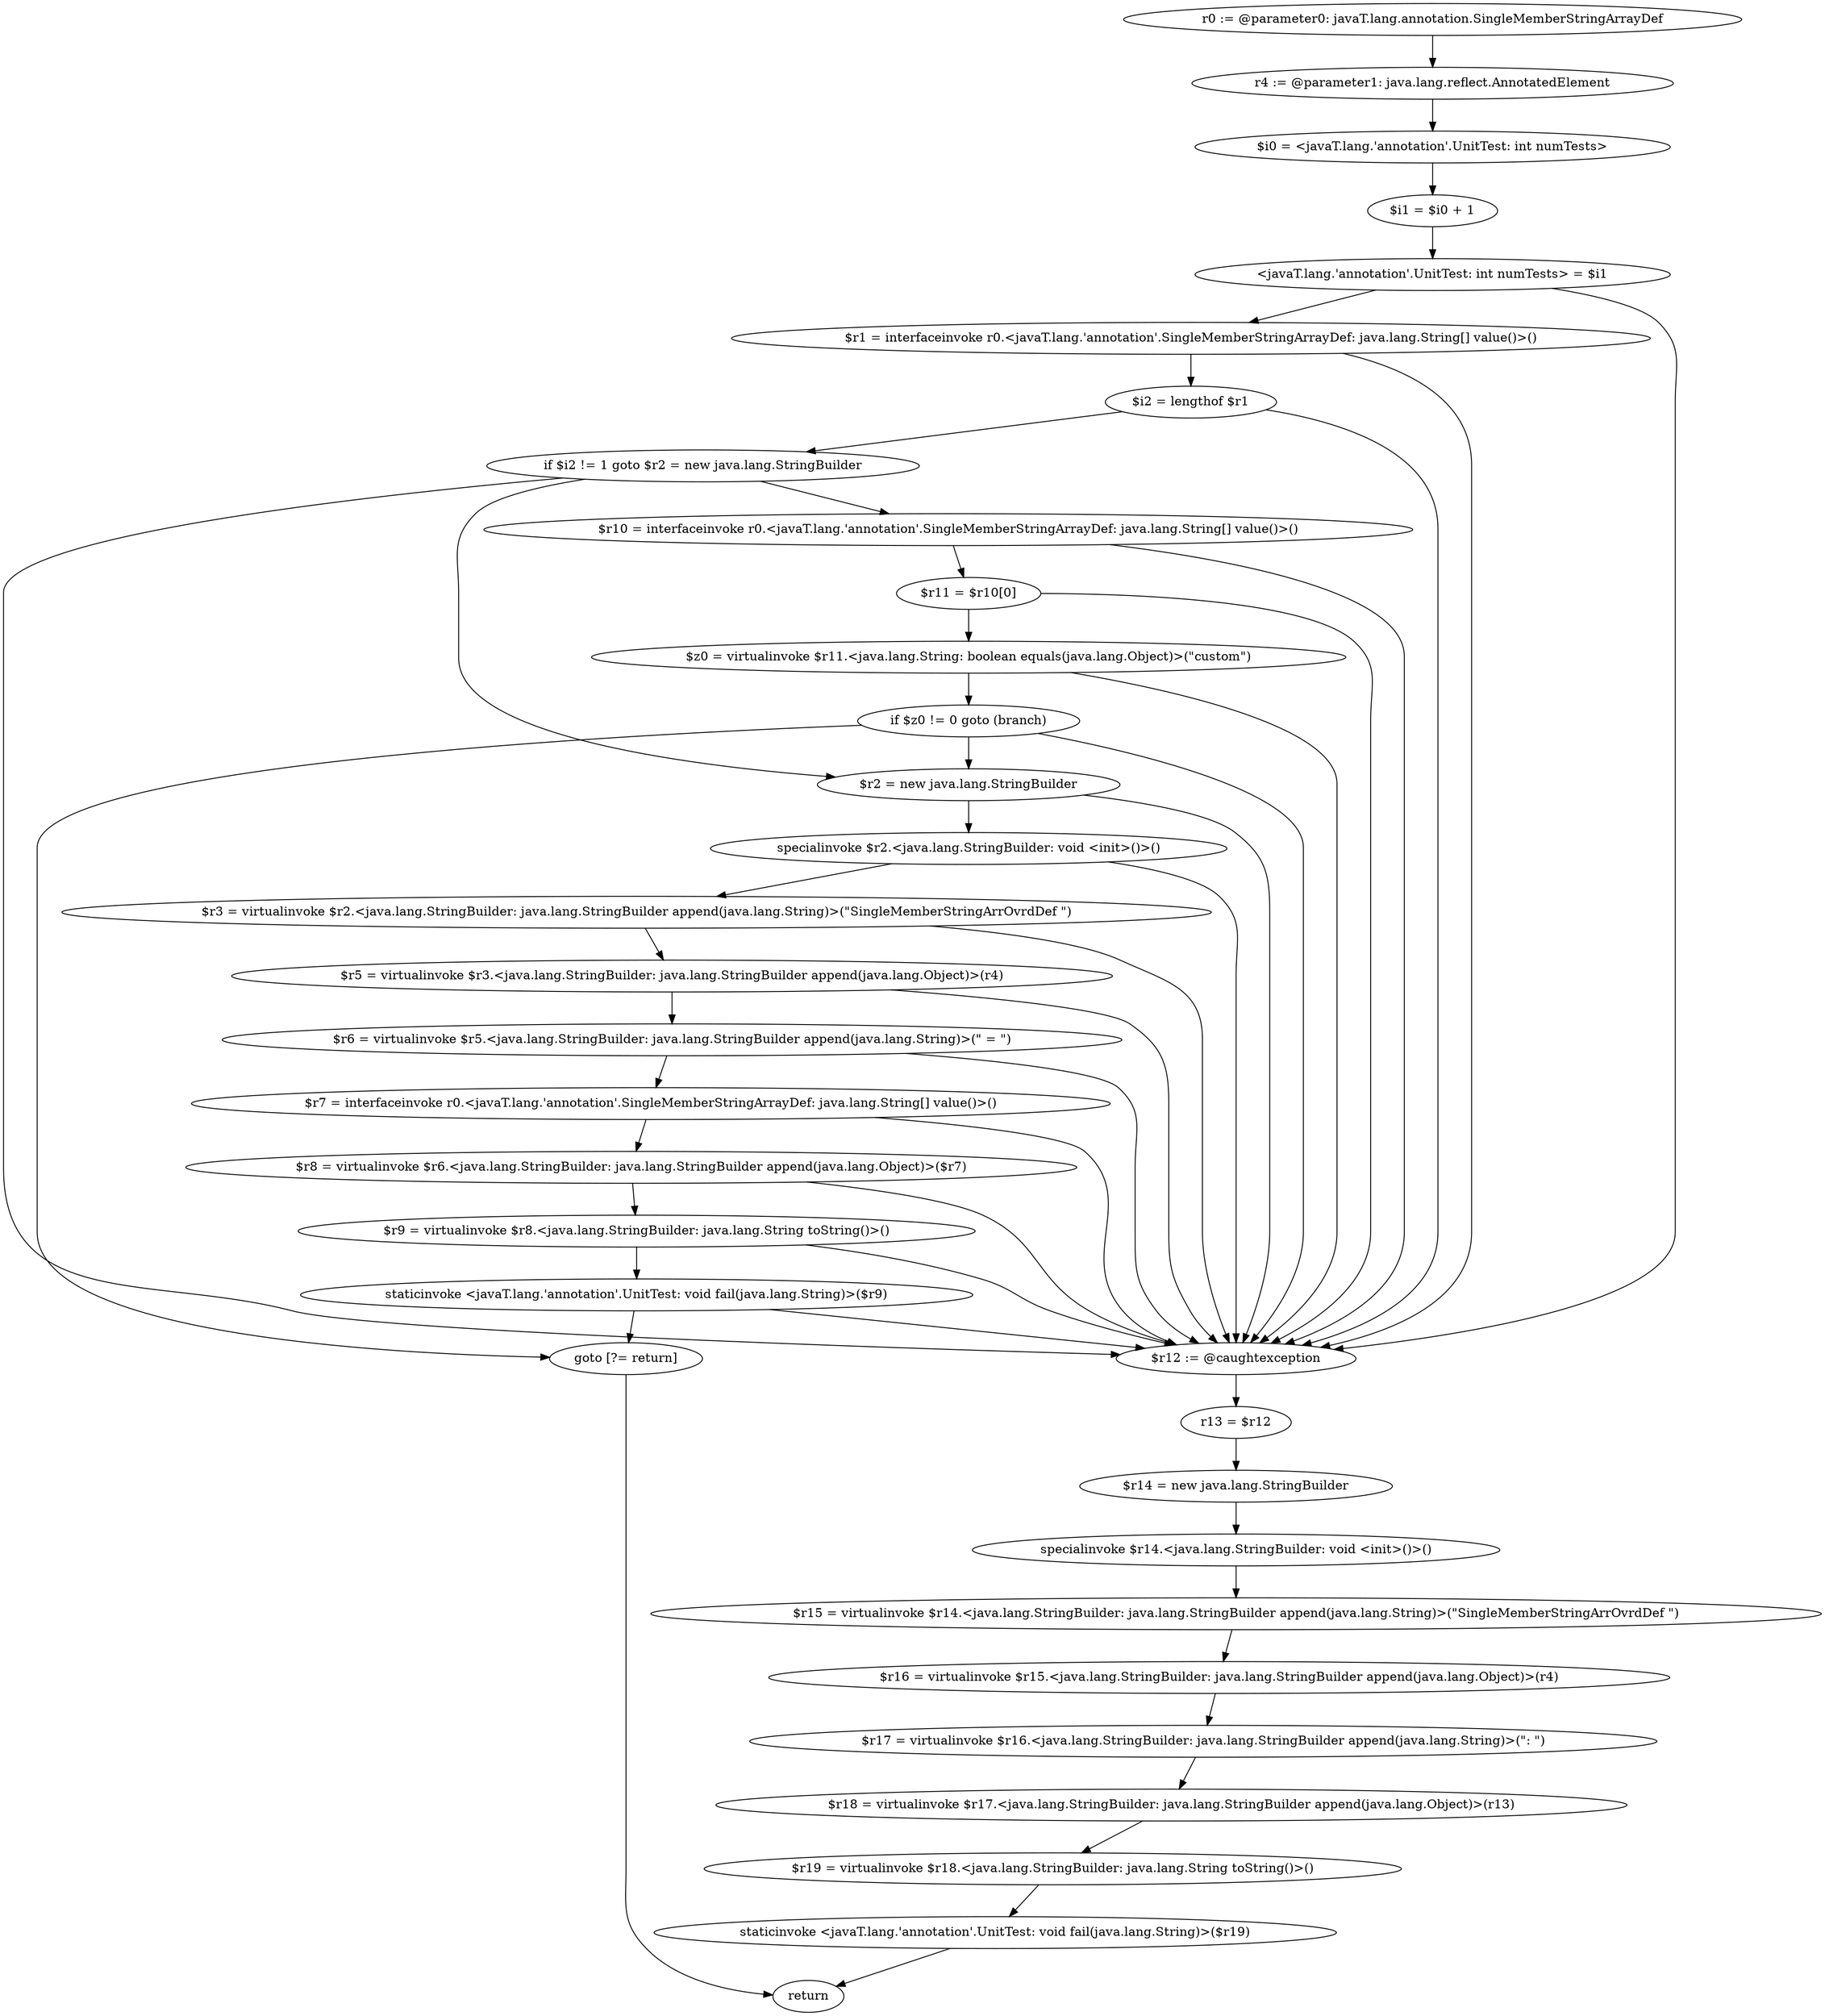 digraph "unitGraph" {
    "r0 := @parameter0: javaT.lang.annotation.SingleMemberStringArrayDef"
    "r4 := @parameter1: java.lang.reflect.AnnotatedElement"
    "$i0 = <javaT.lang.'annotation'.UnitTest: int numTests>"
    "$i1 = $i0 + 1"
    "<javaT.lang.'annotation'.UnitTest: int numTests> = $i1"
    "$r1 = interfaceinvoke r0.<javaT.lang.'annotation'.SingleMemberStringArrayDef: java.lang.String[] value()>()"
    "$i2 = lengthof $r1"
    "if $i2 != 1 goto $r2 = new java.lang.StringBuilder"
    "$r10 = interfaceinvoke r0.<javaT.lang.'annotation'.SingleMemberStringArrayDef: java.lang.String[] value()>()"
    "$r11 = $r10[0]"
    "$z0 = virtualinvoke $r11.<java.lang.String: boolean equals(java.lang.Object)>(\"custom\")"
    "if $z0 != 0 goto (branch)"
    "$r2 = new java.lang.StringBuilder"
    "specialinvoke $r2.<java.lang.StringBuilder: void <init>()>()"
    "$r3 = virtualinvoke $r2.<java.lang.StringBuilder: java.lang.StringBuilder append(java.lang.String)>(\"SingleMemberStringArrOvrdDef \")"
    "$r5 = virtualinvoke $r3.<java.lang.StringBuilder: java.lang.StringBuilder append(java.lang.Object)>(r4)"
    "$r6 = virtualinvoke $r5.<java.lang.StringBuilder: java.lang.StringBuilder append(java.lang.String)>(\" = \")"
    "$r7 = interfaceinvoke r0.<javaT.lang.'annotation'.SingleMemberStringArrayDef: java.lang.String[] value()>()"
    "$r8 = virtualinvoke $r6.<java.lang.StringBuilder: java.lang.StringBuilder append(java.lang.Object)>($r7)"
    "$r9 = virtualinvoke $r8.<java.lang.StringBuilder: java.lang.String toString()>()"
    "staticinvoke <javaT.lang.'annotation'.UnitTest: void fail(java.lang.String)>($r9)"
    "goto [?= return]"
    "$r12 := @caughtexception"
    "r13 = $r12"
    "$r14 = new java.lang.StringBuilder"
    "specialinvoke $r14.<java.lang.StringBuilder: void <init>()>()"
    "$r15 = virtualinvoke $r14.<java.lang.StringBuilder: java.lang.StringBuilder append(java.lang.String)>(\"SingleMemberStringArrOvrdDef \")"
    "$r16 = virtualinvoke $r15.<java.lang.StringBuilder: java.lang.StringBuilder append(java.lang.Object)>(r4)"
    "$r17 = virtualinvoke $r16.<java.lang.StringBuilder: java.lang.StringBuilder append(java.lang.String)>(\": \")"
    "$r18 = virtualinvoke $r17.<java.lang.StringBuilder: java.lang.StringBuilder append(java.lang.Object)>(r13)"
    "$r19 = virtualinvoke $r18.<java.lang.StringBuilder: java.lang.String toString()>()"
    "staticinvoke <javaT.lang.'annotation'.UnitTest: void fail(java.lang.String)>($r19)"
    "return"
    "r0 := @parameter0: javaT.lang.annotation.SingleMemberStringArrayDef"->"r4 := @parameter1: java.lang.reflect.AnnotatedElement";
    "r4 := @parameter1: java.lang.reflect.AnnotatedElement"->"$i0 = <javaT.lang.'annotation'.UnitTest: int numTests>";
    "$i0 = <javaT.lang.'annotation'.UnitTest: int numTests>"->"$i1 = $i0 + 1";
    "$i1 = $i0 + 1"->"<javaT.lang.'annotation'.UnitTest: int numTests> = $i1";
    "<javaT.lang.'annotation'.UnitTest: int numTests> = $i1"->"$r1 = interfaceinvoke r0.<javaT.lang.'annotation'.SingleMemberStringArrayDef: java.lang.String[] value()>()";
    "<javaT.lang.'annotation'.UnitTest: int numTests> = $i1"->"$r12 := @caughtexception";
    "$r1 = interfaceinvoke r0.<javaT.lang.'annotation'.SingleMemberStringArrayDef: java.lang.String[] value()>()"->"$i2 = lengthof $r1";
    "$r1 = interfaceinvoke r0.<javaT.lang.'annotation'.SingleMemberStringArrayDef: java.lang.String[] value()>()"->"$r12 := @caughtexception";
    "$i2 = lengthof $r1"->"if $i2 != 1 goto $r2 = new java.lang.StringBuilder";
    "$i2 = lengthof $r1"->"$r12 := @caughtexception";
    "if $i2 != 1 goto $r2 = new java.lang.StringBuilder"->"$r10 = interfaceinvoke r0.<javaT.lang.'annotation'.SingleMemberStringArrayDef: java.lang.String[] value()>()";
    "if $i2 != 1 goto $r2 = new java.lang.StringBuilder"->"$r2 = new java.lang.StringBuilder";
    "if $i2 != 1 goto $r2 = new java.lang.StringBuilder"->"$r12 := @caughtexception";
    "$r10 = interfaceinvoke r0.<javaT.lang.'annotation'.SingleMemberStringArrayDef: java.lang.String[] value()>()"->"$r11 = $r10[0]";
    "$r10 = interfaceinvoke r0.<javaT.lang.'annotation'.SingleMemberStringArrayDef: java.lang.String[] value()>()"->"$r12 := @caughtexception";
    "$r11 = $r10[0]"->"$z0 = virtualinvoke $r11.<java.lang.String: boolean equals(java.lang.Object)>(\"custom\")";
    "$r11 = $r10[0]"->"$r12 := @caughtexception";
    "$z0 = virtualinvoke $r11.<java.lang.String: boolean equals(java.lang.Object)>(\"custom\")"->"if $z0 != 0 goto (branch)";
    "$z0 = virtualinvoke $r11.<java.lang.String: boolean equals(java.lang.Object)>(\"custom\")"->"$r12 := @caughtexception";
    "if $z0 != 0 goto (branch)"->"$r2 = new java.lang.StringBuilder";
    "if $z0 != 0 goto (branch)"->"goto [?= return]";
    "if $z0 != 0 goto (branch)"->"$r12 := @caughtexception";
    "$r2 = new java.lang.StringBuilder"->"specialinvoke $r2.<java.lang.StringBuilder: void <init>()>()";
    "$r2 = new java.lang.StringBuilder"->"$r12 := @caughtexception";
    "specialinvoke $r2.<java.lang.StringBuilder: void <init>()>()"->"$r3 = virtualinvoke $r2.<java.lang.StringBuilder: java.lang.StringBuilder append(java.lang.String)>(\"SingleMemberStringArrOvrdDef \")";
    "specialinvoke $r2.<java.lang.StringBuilder: void <init>()>()"->"$r12 := @caughtexception";
    "$r3 = virtualinvoke $r2.<java.lang.StringBuilder: java.lang.StringBuilder append(java.lang.String)>(\"SingleMemberStringArrOvrdDef \")"->"$r5 = virtualinvoke $r3.<java.lang.StringBuilder: java.lang.StringBuilder append(java.lang.Object)>(r4)";
    "$r3 = virtualinvoke $r2.<java.lang.StringBuilder: java.lang.StringBuilder append(java.lang.String)>(\"SingleMemberStringArrOvrdDef \")"->"$r12 := @caughtexception";
    "$r5 = virtualinvoke $r3.<java.lang.StringBuilder: java.lang.StringBuilder append(java.lang.Object)>(r4)"->"$r6 = virtualinvoke $r5.<java.lang.StringBuilder: java.lang.StringBuilder append(java.lang.String)>(\" = \")";
    "$r5 = virtualinvoke $r3.<java.lang.StringBuilder: java.lang.StringBuilder append(java.lang.Object)>(r4)"->"$r12 := @caughtexception";
    "$r6 = virtualinvoke $r5.<java.lang.StringBuilder: java.lang.StringBuilder append(java.lang.String)>(\" = \")"->"$r7 = interfaceinvoke r0.<javaT.lang.'annotation'.SingleMemberStringArrayDef: java.lang.String[] value()>()";
    "$r6 = virtualinvoke $r5.<java.lang.StringBuilder: java.lang.StringBuilder append(java.lang.String)>(\" = \")"->"$r12 := @caughtexception";
    "$r7 = interfaceinvoke r0.<javaT.lang.'annotation'.SingleMemberStringArrayDef: java.lang.String[] value()>()"->"$r8 = virtualinvoke $r6.<java.lang.StringBuilder: java.lang.StringBuilder append(java.lang.Object)>($r7)";
    "$r7 = interfaceinvoke r0.<javaT.lang.'annotation'.SingleMemberStringArrayDef: java.lang.String[] value()>()"->"$r12 := @caughtexception";
    "$r8 = virtualinvoke $r6.<java.lang.StringBuilder: java.lang.StringBuilder append(java.lang.Object)>($r7)"->"$r9 = virtualinvoke $r8.<java.lang.StringBuilder: java.lang.String toString()>()";
    "$r8 = virtualinvoke $r6.<java.lang.StringBuilder: java.lang.StringBuilder append(java.lang.Object)>($r7)"->"$r12 := @caughtexception";
    "$r9 = virtualinvoke $r8.<java.lang.StringBuilder: java.lang.String toString()>()"->"staticinvoke <javaT.lang.'annotation'.UnitTest: void fail(java.lang.String)>($r9)";
    "$r9 = virtualinvoke $r8.<java.lang.StringBuilder: java.lang.String toString()>()"->"$r12 := @caughtexception";
    "staticinvoke <javaT.lang.'annotation'.UnitTest: void fail(java.lang.String)>($r9)"->"goto [?= return]";
    "staticinvoke <javaT.lang.'annotation'.UnitTest: void fail(java.lang.String)>($r9)"->"$r12 := @caughtexception";
    "goto [?= return]"->"return";
    "$r12 := @caughtexception"->"r13 = $r12";
    "r13 = $r12"->"$r14 = new java.lang.StringBuilder";
    "$r14 = new java.lang.StringBuilder"->"specialinvoke $r14.<java.lang.StringBuilder: void <init>()>()";
    "specialinvoke $r14.<java.lang.StringBuilder: void <init>()>()"->"$r15 = virtualinvoke $r14.<java.lang.StringBuilder: java.lang.StringBuilder append(java.lang.String)>(\"SingleMemberStringArrOvrdDef \")";
    "$r15 = virtualinvoke $r14.<java.lang.StringBuilder: java.lang.StringBuilder append(java.lang.String)>(\"SingleMemberStringArrOvrdDef \")"->"$r16 = virtualinvoke $r15.<java.lang.StringBuilder: java.lang.StringBuilder append(java.lang.Object)>(r4)";
    "$r16 = virtualinvoke $r15.<java.lang.StringBuilder: java.lang.StringBuilder append(java.lang.Object)>(r4)"->"$r17 = virtualinvoke $r16.<java.lang.StringBuilder: java.lang.StringBuilder append(java.lang.String)>(\": \")";
    "$r17 = virtualinvoke $r16.<java.lang.StringBuilder: java.lang.StringBuilder append(java.lang.String)>(\": \")"->"$r18 = virtualinvoke $r17.<java.lang.StringBuilder: java.lang.StringBuilder append(java.lang.Object)>(r13)";
    "$r18 = virtualinvoke $r17.<java.lang.StringBuilder: java.lang.StringBuilder append(java.lang.Object)>(r13)"->"$r19 = virtualinvoke $r18.<java.lang.StringBuilder: java.lang.String toString()>()";
    "$r19 = virtualinvoke $r18.<java.lang.StringBuilder: java.lang.String toString()>()"->"staticinvoke <javaT.lang.'annotation'.UnitTest: void fail(java.lang.String)>($r19)";
    "staticinvoke <javaT.lang.'annotation'.UnitTest: void fail(java.lang.String)>($r19)"->"return";
}
